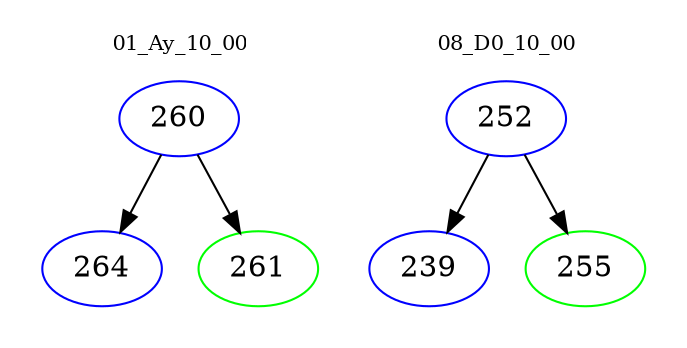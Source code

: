 digraph{
subgraph cluster_0 {
color = white
label = "01_Ay_10_00";
fontsize=10;
T0_260 [label="260", color="blue"]
T0_260 -> T0_264 [color="black"]
T0_264 [label="264", color="blue"]
T0_260 -> T0_261 [color="black"]
T0_261 [label="261", color="green"]
}
subgraph cluster_1 {
color = white
label = "08_D0_10_00";
fontsize=10;
T1_252 [label="252", color="blue"]
T1_252 -> T1_239 [color="black"]
T1_239 [label="239", color="blue"]
T1_252 -> T1_255 [color="black"]
T1_255 [label="255", color="green"]
}
}

